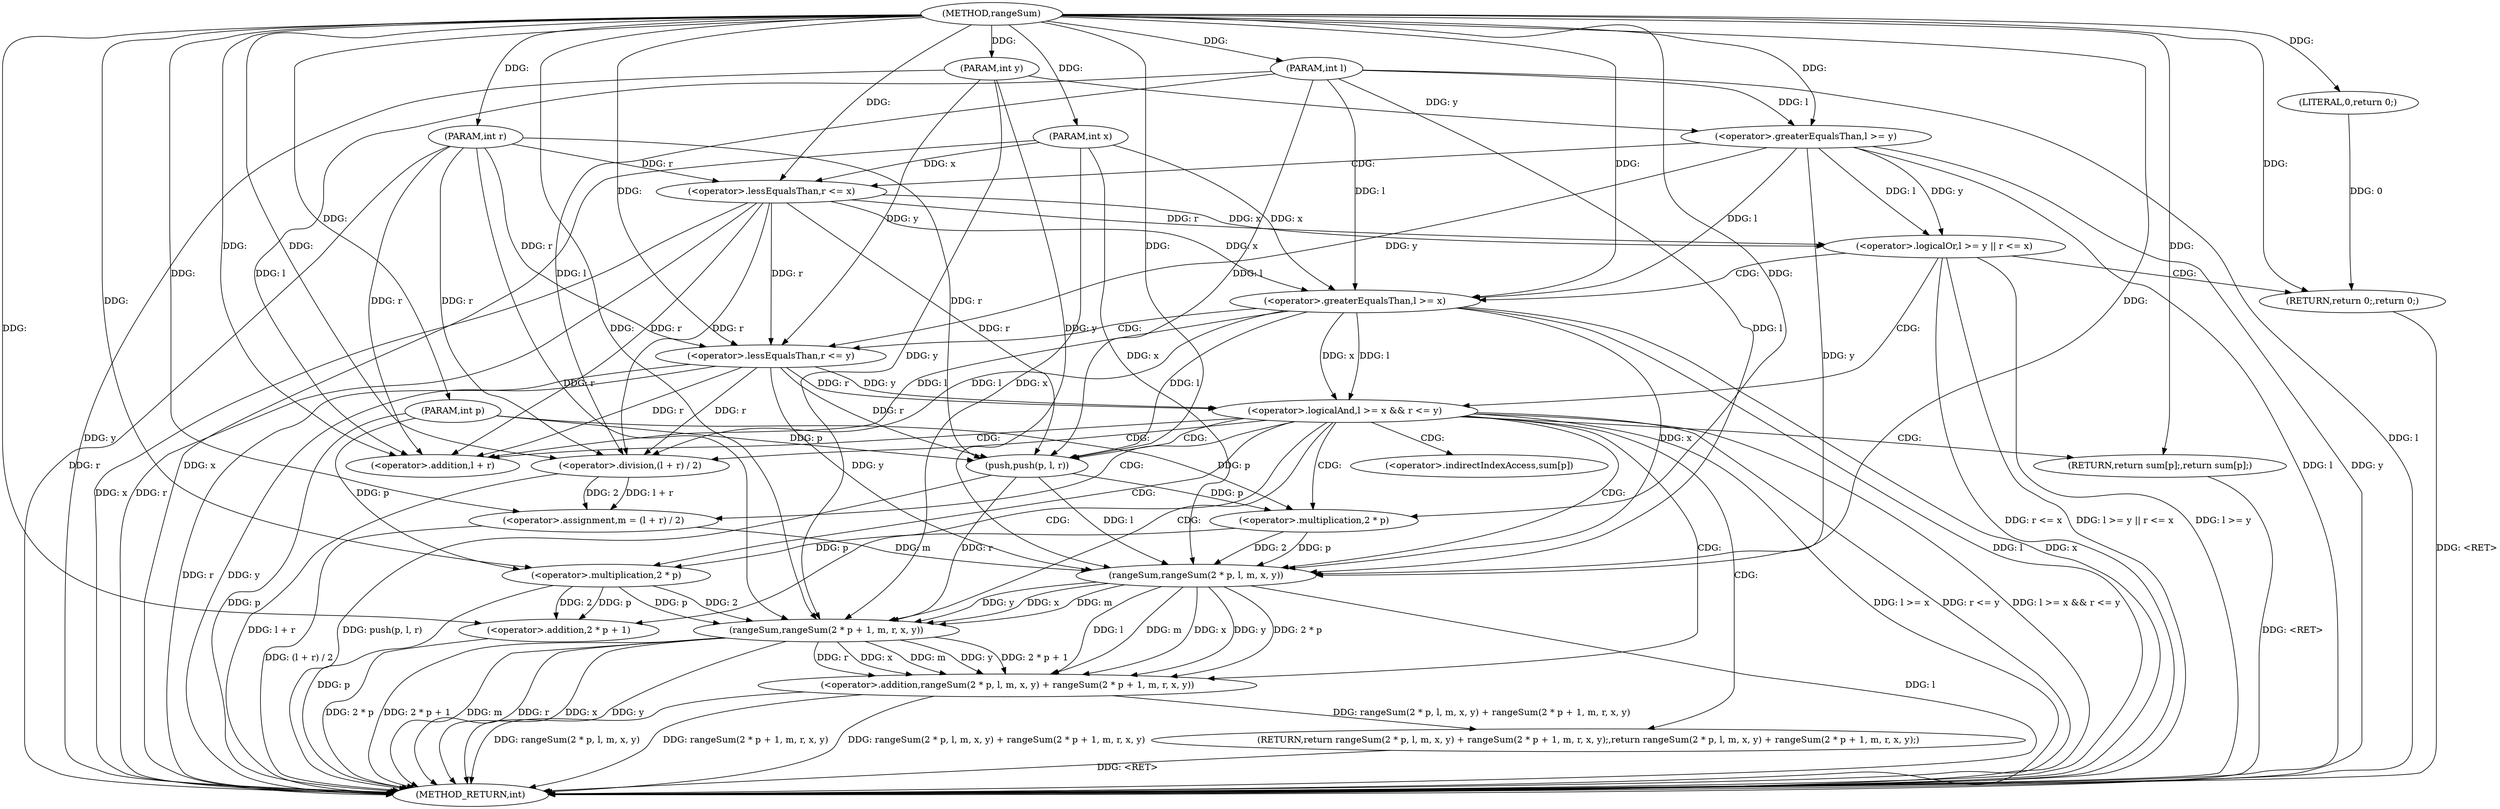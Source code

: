 digraph "rangeSum" {  
"1000623" [label = "(METHOD,rangeSum)" ]
"1000686" [label = "(METHOD_RETURN,int)" ]
"1000624" [label = "(PARAM,int p)" ]
"1000625" [label = "(PARAM,int l)" ]
"1000626" [label = "(PARAM,int r)" ]
"1000627" [label = "(PARAM,int x)" ]
"1000628" [label = "(PARAM,int y)" ]
"1000655" [label = "(<operator>.assignment,m = (l + r) / 2)" ]
"1000662" [label = "(push,push(p, l, r))" ]
"1000666" [label = "(RETURN,return rangeSum(2 * p, l, m, x, y) + rangeSum(2 * p + 1, m, r, x, y);,return rangeSum(2 * p, l, m, x, y) + rangeSum(2 * p + 1, m, r, x, y);)" ]
"1000631" [label = "(<operator>.logicalOr,l >= y || r <= x)" ]
"1000642" [label = "(<operator>.logicalAnd,l >= x && r <= y)" ]
"1000667" [label = "(<operator>.addition,rangeSum(2 * p, l, m, x, y) + rangeSum(2 * p + 1, m, r, x, y))" ]
"1000639" [label = "(RETURN,return 0;,return 0;)" ]
"1000650" [label = "(RETURN,return sum[p];,return sum[p];)" ]
"1000657" [label = "(<operator>.division,(l + r) / 2)" ]
"1000632" [label = "(<operator>.greaterEqualsThan,l >= y)" ]
"1000635" [label = "(<operator>.lessEqualsThan,r <= x)" ]
"1000640" [label = "(LITERAL,0,return 0;)" ]
"1000643" [label = "(<operator>.greaterEqualsThan,l >= x)" ]
"1000646" [label = "(<operator>.lessEqualsThan,r <= y)" ]
"1000658" [label = "(<operator>.addition,l + r)" ]
"1000668" [label = "(rangeSum,rangeSum(2 * p, l, m, x, y))" ]
"1000676" [label = "(rangeSum,rangeSum(2 * p + 1, m, r, x, y))" ]
"1000669" [label = "(<operator>.multiplication,2 * p)" ]
"1000677" [label = "(<operator>.addition,2 * p + 1)" ]
"1000678" [label = "(<operator>.multiplication,2 * p)" ]
"1000651" [label = "(<operator>.indirectIndexAccess,sum[p])" ]
  "1000624" -> "1000686"  [ label = "DDG: p"] 
  "1000625" -> "1000686"  [ label = "DDG: l"] 
  "1000626" -> "1000686"  [ label = "DDG: r"] 
  "1000627" -> "1000686"  [ label = "DDG: x"] 
  "1000628" -> "1000686"  [ label = "DDG: y"] 
  "1000632" -> "1000686"  [ label = "DDG: l"] 
  "1000632" -> "1000686"  [ label = "DDG: y"] 
  "1000631" -> "1000686"  [ label = "DDG: l >= y"] 
  "1000635" -> "1000686"  [ label = "DDG: r"] 
  "1000635" -> "1000686"  [ label = "DDG: x"] 
  "1000631" -> "1000686"  [ label = "DDG: r <= x"] 
  "1000631" -> "1000686"  [ label = "DDG: l >= y || r <= x"] 
  "1000643" -> "1000686"  [ label = "DDG: l"] 
  "1000643" -> "1000686"  [ label = "DDG: x"] 
  "1000642" -> "1000686"  [ label = "DDG: l >= x"] 
  "1000646" -> "1000686"  [ label = "DDG: r"] 
  "1000646" -> "1000686"  [ label = "DDG: y"] 
  "1000642" -> "1000686"  [ label = "DDG: r <= y"] 
  "1000642" -> "1000686"  [ label = "DDG: l >= x && r <= y"] 
  "1000657" -> "1000686"  [ label = "DDG: l + r"] 
  "1000655" -> "1000686"  [ label = "DDG: (l + r) / 2"] 
  "1000662" -> "1000686"  [ label = "DDG: push(p, l, r)"] 
  "1000668" -> "1000686"  [ label = "DDG: l"] 
  "1000667" -> "1000686"  [ label = "DDG: rangeSum(2 * p, l, m, x, y)"] 
  "1000678" -> "1000686"  [ label = "DDG: p"] 
  "1000677" -> "1000686"  [ label = "DDG: 2 * p"] 
  "1000676" -> "1000686"  [ label = "DDG: 2 * p + 1"] 
  "1000676" -> "1000686"  [ label = "DDG: m"] 
  "1000676" -> "1000686"  [ label = "DDG: r"] 
  "1000676" -> "1000686"  [ label = "DDG: x"] 
  "1000676" -> "1000686"  [ label = "DDG: y"] 
  "1000667" -> "1000686"  [ label = "DDG: rangeSum(2 * p + 1, m, r, x, y)"] 
  "1000667" -> "1000686"  [ label = "DDG: rangeSum(2 * p, l, m, x, y) + rangeSum(2 * p + 1, m, r, x, y)"] 
  "1000639" -> "1000686"  [ label = "DDG: <RET>"] 
  "1000666" -> "1000686"  [ label = "DDG: <RET>"] 
  "1000650" -> "1000686"  [ label = "DDG: <RET>"] 
  "1000623" -> "1000624"  [ label = "DDG: "] 
  "1000623" -> "1000625"  [ label = "DDG: "] 
  "1000623" -> "1000626"  [ label = "DDG: "] 
  "1000623" -> "1000627"  [ label = "DDG: "] 
  "1000623" -> "1000628"  [ label = "DDG: "] 
  "1000657" -> "1000655"  [ label = "DDG: l + r"] 
  "1000657" -> "1000655"  [ label = "DDG: 2"] 
  "1000667" -> "1000666"  [ label = "DDG: rangeSum(2 * p, l, m, x, y) + rangeSum(2 * p + 1, m, r, x, y)"] 
  "1000623" -> "1000655"  [ label = "DDG: "] 
  "1000624" -> "1000662"  [ label = "DDG: p"] 
  "1000623" -> "1000662"  [ label = "DDG: "] 
  "1000626" -> "1000662"  [ label = "DDG: r"] 
  "1000635" -> "1000662"  [ label = "DDG: r"] 
  "1000646" -> "1000662"  [ label = "DDG: r"] 
  "1000625" -> "1000662"  [ label = "DDG: l"] 
  "1000643" -> "1000662"  [ label = "DDG: l"] 
  "1000668" -> "1000667"  [ label = "DDG: l"] 
  "1000668" -> "1000667"  [ label = "DDG: m"] 
  "1000668" -> "1000667"  [ label = "DDG: x"] 
  "1000668" -> "1000667"  [ label = "DDG: y"] 
  "1000668" -> "1000667"  [ label = "DDG: 2 * p"] 
  "1000676" -> "1000667"  [ label = "DDG: m"] 
  "1000676" -> "1000667"  [ label = "DDG: y"] 
  "1000676" -> "1000667"  [ label = "DDG: 2 * p + 1"] 
  "1000676" -> "1000667"  [ label = "DDG: r"] 
  "1000676" -> "1000667"  [ label = "DDG: x"] 
  "1000632" -> "1000631"  [ label = "DDG: l"] 
  "1000632" -> "1000631"  [ label = "DDG: y"] 
  "1000635" -> "1000631"  [ label = "DDG: r"] 
  "1000635" -> "1000631"  [ label = "DDG: x"] 
  "1000640" -> "1000639"  [ label = "DDG: 0"] 
  "1000623" -> "1000639"  [ label = "DDG: "] 
  "1000643" -> "1000642"  [ label = "DDG: l"] 
  "1000643" -> "1000642"  [ label = "DDG: x"] 
  "1000646" -> "1000642"  [ label = "DDG: r"] 
  "1000646" -> "1000642"  [ label = "DDG: y"] 
  "1000623" -> "1000650"  [ label = "DDG: "] 
  "1000643" -> "1000657"  [ label = "DDG: l"] 
  "1000625" -> "1000657"  [ label = "DDG: l"] 
  "1000623" -> "1000657"  [ label = "DDG: "] 
  "1000635" -> "1000657"  [ label = "DDG: r"] 
  "1000646" -> "1000657"  [ label = "DDG: r"] 
  "1000626" -> "1000657"  [ label = "DDG: r"] 
  "1000625" -> "1000632"  [ label = "DDG: l"] 
  "1000623" -> "1000632"  [ label = "DDG: "] 
  "1000628" -> "1000632"  [ label = "DDG: y"] 
  "1000626" -> "1000635"  [ label = "DDG: r"] 
  "1000623" -> "1000635"  [ label = "DDG: "] 
  "1000627" -> "1000635"  [ label = "DDG: x"] 
  "1000623" -> "1000640"  [ label = "DDG: "] 
  "1000632" -> "1000643"  [ label = "DDG: l"] 
  "1000625" -> "1000643"  [ label = "DDG: l"] 
  "1000623" -> "1000643"  [ label = "DDG: "] 
  "1000635" -> "1000643"  [ label = "DDG: x"] 
  "1000627" -> "1000643"  [ label = "DDG: x"] 
  "1000635" -> "1000646"  [ label = "DDG: r"] 
  "1000626" -> "1000646"  [ label = "DDG: r"] 
  "1000623" -> "1000646"  [ label = "DDG: "] 
  "1000632" -> "1000646"  [ label = "DDG: y"] 
  "1000628" -> "1000646"  [ label = "DDG: y"] 
  "1000643" -> "1000658"  [ label = "DDG: l"] 
  "1000625" -> "1000658"  [ label = "DDG: l"] 
  "1000623" -> "1000658"  [ label = "DDG: "] 
  "1000635" -> "1000658"  [ label = "DDG: r"] 
  "1000646" -> "1000658"  [ label = "DDG: r"] 
  "1000626" -> "1000658"  [ label = "DDG: r"] 
  "1000669" -> "1000668"  [ label = "DDG: 2"] 
  "1000669" -> "1000668"  [ label = "DDG: p"] 
  "1000662" -> "1000668"  [ label = "DDG: l"] 
  "1000625" -> "1000668"  [ label = "DDG: l"] 
  "1000623" -> "1000668"  [ label = "DDG: "] 
  "1000655" -> "1000668"  [ label = "DDG: m"] 
  "1000643" -> "1000668"  [ label = "DDG: x"] 
  "1000627" -> "1000668"  [ label = "DDG: x"] 
  "1000632" -> "1000668"  [ label = "DDG: y"] 
  "1000646" -> "1000668"  [ label = "DDG: y"] 
  "1000628" -> "1000668"  [ label = "DDG: y"] 
  "1000623" -> "1000676"  [ label = "DDG: "] 
  "1000678" -> "1000676"  [ label = "DDG: 2"] 
  "1000678" -> "1000676"  [ label = "DDG: p"] 
  "1000668" -> "1000676"  [ label = "DDG: m"] 
  "1000668" -> "1000676"  [ label = "DDG: y"] 
  "1000628" -> "1000676"  [ label = "DDG: y"] 
  "1000662" -> "1000676"  [ label = "DDG: r"] 
  "1000626" -> "1000676"  [ label = "DDG: r"] 
  "1000668" -> "1000676"  [ label = "DDG: x"] 
  "1000627" -> "1000676"  [ label = "DDG: x"] 
  "1000623" -> "1000669"  [ label = "DDG: "] 
  "1000662" -> "1000669"  [ label = "DDG: p"] 
  "1000624" -> "1000669"  [ label = "DDG: p"] 
  "1000678" -> "1000677"  [ label = "DDG: 2"] 
  "1000678" -> "1000677"  [ label = "DDG: p"] 
  "1000623" -> "1000677"  [ label = "DDG: "] 
  "1000623" -> "1000678"  [ label = "DDG: "] 
  "1000669" -> "1000678"  [ label = "DDG: p"] 
  "1000624" -> "1000678"  [ label = "DDG: p"] 
  "1000631" -> "1000642"  [ label = "CDG: "] 
  "1000631" -> "1000643"  [ label = "CDG: "] 
  "1000631" -> "1000639"  [ label = "CDG: "] 
  "1000642" -> "1000666"  [ label = "CDG: "] 
  "1000642" -> "1000657"  [ label = "CDG: "] 
  "1000642" -> "1000676"  [ label = "CDG: "] 
  "1000642" -> "1000667"  [ label = "CDG: "] 
  "1000642" -> "1000668"  [ label = "CDG: "] 
  "1000642" -> "1000650"  [ label = "CDG: "] 
  "1000642" -> "1000678"  [ label = "CDG: "] 
  "1000642" -> "1000677"  [ label = "CDG: "] 
  "1000642" -> "1000658"  [ label = "CDG: "] 
  "1000642" -> "1000651"  [ label = "CDG: "] 
  "1000642" -> "1000655"  [ label = "CDG: "] 
  "1000642" -> "1000662"  [ label = "CDG: "] 
  "1000642" -> "1000669"  [ label = "CDG: "] 
  "1000632" -> "1000635"  [ label = "CDG: "] 
  "1000643" -> "1000646"  [ label = "CDG: "] 
}
